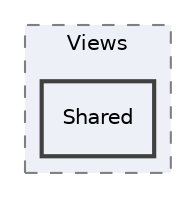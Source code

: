 digraph "obj/Debug/net5.0/Razor/Views/Shared"
{
 // LATEX_PDF_SIZE
  edge [fontname="Helvetica",fontsize="10",labelfontname="Helvetica",labelfontsize="10"];
  node [fontname="Helvetica",fontsize="10",shape=record];
  compound=true
  subgraph clusterdir_353ed0f21ce43f3df67b554e39a9b9f1 {
    graph [ bgcolor="#edf0f7", pencolor="grey50", style="filled,dashed,", label="Views", fontname="Helvetica", fontsize="10", URL="dir_353ed0f21ce43f3df67b554e39a9b9f1.html"]
  dir_019803ea6b6840baa75ec38507577692 [shape=box, label="Shared", style="filled,bold,", fillcolor="#edf0f7", color="grey25", URL="dir_019803ea6b6840baa75ec38507577692.html"];
  }
}
